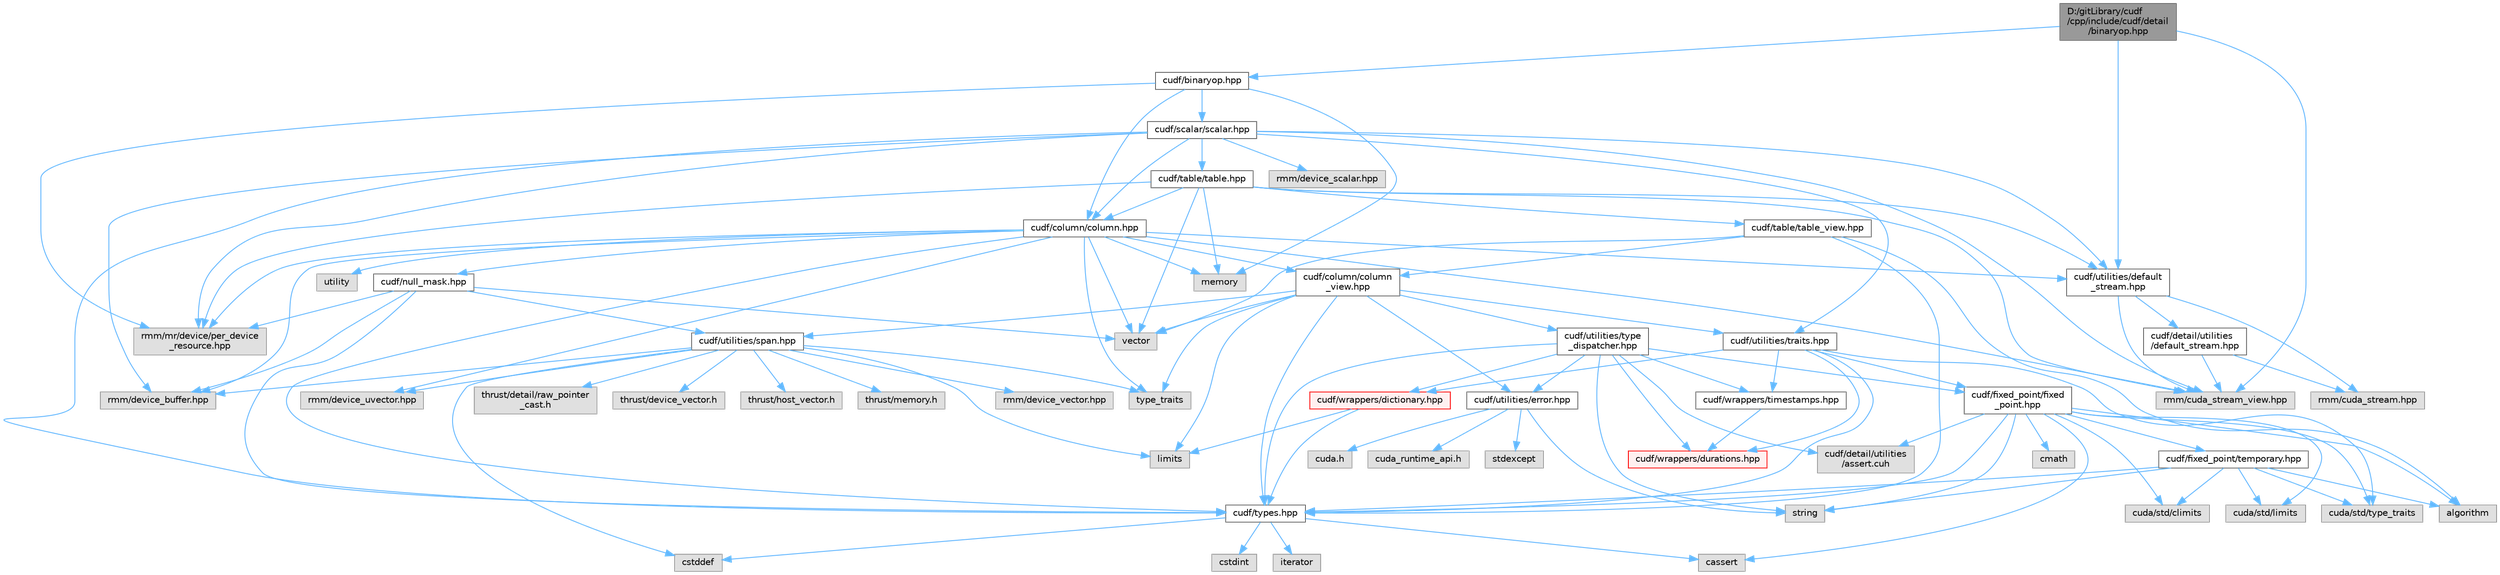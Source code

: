 digraph "D:/gitLibrary/cudf/cpp/include/cudf/detail/binaryop.hpp"
{
 // LATEX_PDF_SIZE
  bgcolor="transparent";
  edge [fontname=Helvetica,fontsize=10,labelfontname=Helvetica,labelfontsize=10];
  node [fontname=Helvetica,fontsize=10,shape=box,height=0.2,width=0.4];
  Node1 [id="Node000001",label="D:/gitLibrary/cudf\l/cpp/include/cudf/detail\l/binaryop.hpp",height=0.2,width=0.4,color="gray40", fillcolor="grey60", style="filled", fontcolor="black",tooltip=" "];
  Node1 -> Node2 [id="edge109_Node000001_Node000002",color="steelblue1",style="solid",tooltip=" "];
  Node2 [id="Node000002",label="cudf/binaryop.hpp",height=0.2,width=0.4,color="grey40", fillcolor="white", style="filled",URL="$binaryop_8hpp.html",tooltip="Column APIs for binary ops"];
  Node2 -> Node3 [id="edge110_Node000002_Node000003",color="steelblue1",style="solid",tooltip=" "];
  Node3 [id="Node000003",label="cudf/column/column.hpp",height=0.2,width=0.4,color="grey40", fillcolor="white", style="filled",URL="$column_8hpp.html",tooltip="Class definition for cudf::column"];
  Node3 -> Node4 [id="edge111_Node000003_Node000004",color="steelblue1",style="solid",tooltip=" "];
  Node4 [id="Node000004",label="cudf/column/column\l_view.hpp",height=0.2,width=0.4,color="grey40", fillcolor="white", style="filled",URL="$column__view_8hpp.html",tooltip="column view class definitions"];
  Node4 -> Node5 [id="edge112_Node000004_Node000005",color="steelblue1",style="solid",tooltip=" "];
  Node5 [id="Node000005",label="cudf/types.hpp",height=0.2,width=0.4,color="grey40", fillcolor="white", style="filled",URL="$types_8hpp.html",tooltip="Type declarations for libcudf."];
  Node5 -> Node6 [id="edge113_Node000005_Node000006",color="steelblue1",style="solid",tooltip=" "];
  Node6 [id="Node000006",label="cassert",height=0.2,width=0.4,color="grey60", fillcolor="#E0E0E0", style="filled",tooltip=" "];
  Node5 -> Node7 [id="edge114_Node000005_Node000007",color="steelblue1",style="solid",tooltip=" "];
  Node7 [id="Node000007",label="cstddef",height=0.2,width=0.4,color="grey60", fillcolor="#E0E0E0", style="filled",tooltip=" "];
  Node5 -> Node8 [id="edge115_Node000005_Node000008",color="steelblue1",style="solid",tooltip=" "];
  Node8 [id="Node000008",label="cstdint",height=0.2,width=0.4,color="grey60", fillcolor="#E0E0E0", style="filled",tooltip=" "];
  Node5 -> Node9 [id="edge116_Node000005_Node000009",color="steelblue1",style="solid",tooltip=" "];
  Node9 [id="Node000009",label="iterator",height=0.2,width=0.4,color="grey60", fillcolor="#E0E0E0", style="filled",tooltip=" "];
  Node4 -> Node10 [id="edge117_Node000004_Node000010",color="steelblue1",style="solid",tooltip=" "];
  Node10 [id="Node000010",label="cudf/utilities/error.hpp",height=0.2,width=0.4,color="grey40", fillcolor="white", style="filled",URL="$error_8hpp.html",tooltip=" "];
  Node10 -> Node11 [id="edge118_Node000010_Node000011",color="steelblue1",style="solid",tooltip=" "];
  Node11 [id="Node000011",label="cuda.h",height=0.2,width=0.4,color="grey60", fillcolor="#E0E0E0", style="filled",tooltip=" "];
  Node10 -> Node12 [id="edge119_Node000010_Node000012",color="steelblue1",style="solid",tooltip=" "];
  Node12 [id="Node000012",label="cuda_runtime_api.h",height=0.2,width=0.4,color="grey60", fillcolor="#E0E0E0", style="filled",tooltip=" "];
  Node10 -> Node13 [id="edge120_Node000010_Node000013",color="steelblue1",style="solid",tooltip=" "];
  Node13 [id="Node000013",label="stdexcept",height=0.2,width=0.4,color="grey60", fillcolor="#E0E0E0", style="filled",tooltip=" "];
  Node10 -> Node14 [id="edge121_Node000010_Node000014",color="steelblue1",style="solid",tooltip=" "];
  Node14 [id="Node000014",label="string",height=0.2,width=0.4,color="grey60", fillcolor="#E0E0E0", style="filled",tooltip=" "];
  Node4 -> Node15 [id="edge122_Node000004_Node000015",color="steelblue1",style="solid",tooltip=" "];
  Node15 [id="Node000015",label="cudf/utilities/span.hpp",height=0.2,width=0.4,color="grey40", fillcolor="white", style="filled",URL="$span_8hpp.html",tooltip=" "];
  Node15 -> Node16 [id="edge123_Node000015_Node000016",color="steelblue1",style="solid",tooltip=" "];
  Node16 [id="Node000016",label="rmm/device_buffer.hpp",height=0.2,width=0.4,color="grey60", fillcolor="#E0E0E0", style="filled",tooltip=" "];
  Node15 -> Node17 [id="edge124_Node000015_Node000017",color="steelblue1",style="solid",tooltip=" "];
  Node17 [id="Node000017",label="rmm/device_uvector.hpp",height=0.2,width=0.4,color="grey60", fillcolor="#E0E0E0", style="filled",tooltip=" "];
  Node15 -> Node18 [id="edge125_Node000015_Node000018",color="steelblue1",style="solid",tooltip=" "];
  Node18 [id="Node000018",label="rmm/device_vector.hpp",height=0.2,width=0.4,color="grey60", fillcolor="#E0E0E0", style="filled",tooltip=" "];
  Node15 -> Node19 [id="edge126_Node000015_Node000019",color="steelblue1",style="solid",tooltip=" "];
  Node19 [id="Node000019",label="thrust/detail/raw_pointer\l_cast.h",height=0.2,width=0.4,color="grey60", fillcolor="#E0E0E0", style="filled",tooltip=" "];
  Node15 -> Node20 [id="edge127_Node000015_Node000020",color="steelblue1",style="solid",tooltip=" "];
  Node20 [id="Node000020",label="thrust/device_vector.h",height=0.2,width=0.4,color="grey60", fillcolor="#E0E0E0", style="filled",tooltip=" "];
  Node15 -> Node21 [id="edge128_Node000015_Node000021",color="steelblue1",style="solid",tooltip=" "];
  Node21 [id="Node000021",label="thrust/host_vector.h",height=0.2,width=0.4,color="grey60", fillcolor="#E0E0E0", style="filled",tooltip=" "];
  Node15 -> Node22 [id="edge129_Node000015_Node000022",color="steelblue1",style="solid",tooltip=" "];
  Node22 [id="Node000022",label="thrust/memory.h",height=0.2,width=0.4,color="grey60", fillcolor="#E0E0E0", style="filled",tooltip=" "];
  Node15 -> Node7 [id="edge130_Node000015_Node000007",color="steelblue1",style="solid",tooltip=" "];
  Node15 -> Node23 [id="edge131_Node000015_Node000023",color="steelblue1",style="solid",tooltip=" "];
  Node23 [id="Node000023",label="limits",height=0.2,width=0.4,color="grey60", fillcolor="#E0E0E0", style="filled",tooltip=" "];
  Node15 -> Node24 [id="edge132_Node000015_Node000024",color="steelblue1",style="solid",tooltip=" "];
  Node24 [id="Node000024",label="type_traits",height=0.2,width=0.4,color="grey60", fillcolor="#E0E0E0", style="filled",tooltip=" "];
  Node4 -> Node25 [id="edge133_Node000004_Node000025",color="steelblue1",style="solid",tooltip=" "];
  Node25 [id="Node000025",label="cudf/utilities/traits.hpp",height=0.2,width=0.4,color="grey40", fillcolor="white", style="filled",URL="$traits_8hpp.html",tooltip=" "];
  Node25 -> Node26 [id="edge134_Node000025_Node000026",color="steelblue1",style="solid",tooltip=" "];
  Node26 [id="Node000026",label="cudf/fixed_point/fixed\l_point.hpp",height=0.2,width=0.4,color="grey40", fillcolor="white", style="filled",URL="$fixed__point_8hpp.html",tooltip="Class definition for fixed point data type"];
  Node26 -> Node27 [id="edge135_Node000026_Node000027",color="steelblue1",style="solid",tooltip=" "];
  Node27 [id="Node000027",label="cudf/detail/utilities\l/assert.cuh",height=0.2,width=0.4,color="grey60", fillcolor="#E0E0E0", style="filled",tooltip=" "];
  Node26 -> Node28 [id="edge136_Node000026_Node000028",color="steelblue1",style="solid",tooltip=" "];
  Node28 [id="Node000028",label="cudf/fixed_point/temporary.hpp",height=0.2,width=0.4,color="grey40", fillcolor="white", style="filled",URL="$temporary_8hpp.html",tooltip=" "];
  Node28 -> Node5 [id="edge137_Node000028_Node000005",color="steelblue1",style="solid",tooltip=" "];
  Node28 -> Node29 [id="edge138_Node000028_Node000029",color="steelblue1",style="solid",tooltip=" "];
  Node29 [id="Node000029",label="cuda/std/climits",height=0.2,width=0.4,color="grey60", fillcolor="#E0E0E0", style="filled",tooltip=" "];
  Node28 -> Node30 [id="edge139_Node000028_Node000030",color="steelblue1",style="solid",tooltip=" "];
  Node30 [id="Node000030",label="cuda/std/limits",height=0.2,width=0.4,color="grey60", fillcolor="#E0E0E0", style="filled",tooltip=" "];
  Node28 -> Node31 [id="edge140_Node000028_Node000031",color="steelblue1",style="solid",tooltip=" "];
  Node31 [id="Node000031",label="cuda/std/type_traits",height=0.2,width=0.4,color="grey60", fillcolor="#E0E0E0", style="filled",tooltip=" "];
  Node28 -> Node32 [id="edge141_Node000028_Node000032",color="steelblue1",style="solid",tooltip=" "];
  Node32 [id="Node000032",label="algorithm",height=0.2,width=0.4,color="grey60", fillcolor="#E0E0E0", style="filled",tooltip=" "];
  Node28 -> Node14 [id="edge142_Node000028_Node000014",color="steelblue1",style="solid",tooltip=" "];
  Node26 -> Node5 [id="edge143_Node000026_Node000005",color="steelblue1",style="solid",tooltip=" "];
  Node26 -> Node29 [id="edge144_Node000026_Node000029",color="steelblue1",style="solid",tooltip=" "];
  Node26 -> Node30 [id="edge145_Node000026_Node000030",color="steelblue1",style="solid",tooltip=" "];
  Node26 -> Node31 [id="edge146_Node000026_Node000031",color="steelblue1",style="solid",tooltip=" "];
  Node26 -> Node32 [id="edge147_Node000026_Node000032",color="steelblue1",style="solid",tooltip=" "];
  Node26 -> Node6 [id="edge148_Node000026_Node000006",color="steelblue1",style="solid",tooltip=" "];
  Node26 -> Node33 [id="edge149_Node000026_Node000033",color="steelblue1",style="solid",tooltip=" "];
  Node33 [id="Node000033",label="cmath",height=0.2,width=0.4,color="grey60", fillcolor="#E0E0E0", style="filled",tooltip=" "];
  Node26 -> Node14 [id="edge150_Node000026_Node000014",color="steelblue1",style="solid",tooltip=" "];
  Node25 -> Node5 [id="edge151_Node000025_Node000005",color="steelblue1",style="solid",tooltip=" "];
  Node25 -> Node34 [id="edge152_Node000025_Node000034",color="steelblue1",style="solid",tooltip=" "];
  Node34 [id="Node000034",label="cudf/wrappers/dictionary.hpp",height=0.2,width=0.4,color="red", fillcolor="#FFF0F0", style="filled",URL="$dictionary_8hpp.html",tooltip="Concrete type definition for dictionary columns."];
  Node34 -> Node5 [id="edge153_Node000034_Node000005",color="steelblue1",style="solid",tooltip=" "];
  Node34 -> Node23 [id="edge154_Node000034_Node000023",color="steelblue1",style="solid",tooltip=" "];
  Node25 -> Node36 [id="edge155_Node000025_Node000036",color="steelblue1",style="solid",tooltip=" "];
  Node36 [id="Node000036",label="cudf/wrappers/durations.hpp",height=0.2,width=0.4,color="red", fillcolor="#FFF0F0", style="filled",URL="$durations_8hpp.html",tooltip="Concrete type definitions for int32_t and int64_t durations in varying resolutions."];
  Node25 -> Node38 [id="edge156_Node000025_Node000038",color="steelblue1",style="solid",tooltip=" "];
  Node38 [id="Node000038",label="cudf/wrappers/timestamps.hpp",height=0.2,width=0.4,color="grey40", fillcolor="white", style="filled",URL="$timestamps_8hpp.html",tooltip="Concrete type definitions for int32_t and int64_t timestamps in varying resolutions as durations sinc..."];
  Node38 -> Node36 [id="edge157_Node000038_Node000036",color="steelblue1",style="solid",tooltip=" "];
  Node25 -> Node31 [id="edge158_Node000025_Node000031",color="steelblue1",style="solid",tooltip=" "];
  Node4 -> Node39 [id="edge159_Node000004_Node000039",color="steelblue1",style="solid",tooltip=" "];
  Node39 [id="Node000039",label="cudf/utilities/type\l_dispatcher.hpp",height=0.2,width=0.4,color="grey40", fillcolor="white", style="filled",URL="$type__dispatcher_8hpp.html",tooltip="Defines the mapping between cudf::type_id runtime type information and concrete C++ types."];
  Node39 -> Node27 [id="edge160_Node000039_Node000027",color="steelblue1",style="solid",tooltip=" "];
  Node39 -> Node26 [id="edge161_Node000039_Node000026",color="steelblue1",style="solid",tooltip=" "];
  Node39 -> Node5 [id="edge162_Node000039_Node000005",color="steelblue1",style="solid",tooltip=" "];
  Node39 -> Node10 [id="edge163_Node000039_Node000010",color="steelblue1",style="solid",tooltip=" "];
  Node39 -> Node34 [id="edge164_Node000039_Node000034",color="steelblue1",style="solid",tooltip=" "];
  Node39 -> Node36 [id="edge165_Node000039_Node000036",color="steelblue1",style="solid",tooltip=" "];
  Node39 -> Node38 [id="edge166_Node000039_Node000038",color="steelblue1",style="solid",tooltip=" "];
  Node39 -> Node14 [id="edge167_Node000039_Node000014",color="steelblue1",style="solid",tooltip=" "];
  Node4 -> Node23 [id="edge168_Node000004_Node000023",color="steelblue1",style="solid",tooltip=" "];
  Node4 -> Node24 [id="edge169_Node000004_Node000024",color="steelblue1",style="solid",tooltip=" "];
  Node4 -> Node40 [id="edge170_Node000004_Node000040",color="steelblue1",style="solid",tooltip=" "];
  Node40 [id="Node000040",label="vector",height=0.2,width=0.4,color="grey60", fillcolor="#E0E0E0", style="filled",tooltip=" "];
  Node3 -> Node41 [id="edge171_Node000003_Node000041",color="steelblue1",style="solid",tooltip=" "];
  Node41 [id="Node000041",label="cudf/null_mask.hpp",height=0.2,width=0.4,color="grey40", fillcolor="white", style="filled",URL="$null__mask_8hpp.html",tooltip="APIs for managing validity bitmasks"];
  Node41 -> Node5 [id="edge172_Node000041_Node000005",color="steelblue1",style="solid",tooltip=" "];
  Node41 -> Node15 [id="edge173_Node000041_Node000015",color="steelblue1",style="solid",tooltip=" "];
  Node41 -> Node16 [id="edge174_Node000041_Node000016",color="steelblue1",style="solid",tooltip=" "];
  Node41 -> Node42 [id="edge175_Node000041_Node000042",color="steelblue1",style="solid",tooltip=" "];
  Node42 [id="Node000042",label="rmm/mr/device/per_device\l_resource.hpp",height=0.2,width=0.4,color="grey60", fillcolor="#E0E0E0", style="filled",tooltip=" "];
  Node41 -> Node40 [id="edge176_Node000041_Node000040",color="steelblue1",style="solid",tooltip=" "];
  Node3 -> Node5 [id="edge177_Node000003_Node000005",color="steelblue1",style="solid",tooltip=" "];
  Node3 -> Node43 [id="edge178_Node000003_Node000043",color="steelblue1",style="solid",tooltip=" "];
  Node43 [id="Node000043",label="cudf/utilities/default\l_stream.hpp",height=0.2,width=0.4,color="grey40", fillcolor="white", style="filled",URL="$utilities_2default__stream_8hpp.html",tooltip=" "];
  Node43 -> Node44 [id="edge179_Node000043_Node000044",color="steelblue1",style="solid",tooltip=" "];
  Node44 [id="Node000044",label="cudf/detail/utilities\l/default_stream.hpp",height=0.2,width=0.4,color="grey40", fillcolor="white", style="filled",URL="$detail_2utilities_2default__stream_8hpp.html",tooltip=" "];
  Node44 -> Node45 [id="edge180_Node000044_Node000045",color="steelblue1",style="solid",tooltip=" "];
  Node45 [id="Node000045",label="rmm/cuda_stream.hpp",height=0.2,width=0.4,color="grey60", fillcolor="#E0E0E0", style="filled",tooltip=" "];
  Node44 -> Node46 [id="edge181_Node000044_Node000046",color="steelblue1",style="solid",tooltip=" "];
  Node46 [id="Node000046",label="rmm/cuda_stream_view.hpp",height=0.2,width=0.4,color="grey60", fillcolor="#E0E0E0", style="filled",tooltip=" "];
  Node43 -> Node45 [id="edge182_Node000043_Node000045",color="steelblue1",style="solid",tooltip=" "];
  Node43 -> Node46 [id="edge183_Node000043_Node000046",color="steelblue1",style="solid",tooltip=" "];
  Node3 -> Node46 [id="edge184_Node000003_Node000046",color="steelblue1",style="solid",tooltip=" "];
  Node3 -> Node16 [id="edge185_Node000003_Node000016",color="steelblue1",style="solid",tooltip=" "];
  Node3 -> Node17 [id="edge186_Node000003_Node000017",color="steelblue1",style="solid",tooltip=" "];
  Node3 -> Node42 [id="edge187_Node000003_Node000042",color="steelblue1",style="solid",tooltip=" "];
  Node3 -> Node47 [id="edge188_Node000003_Node000047",color="steelblue1",style="solid",tooltip=" "];
  Node47 [id="Node000047",label="memory",height=0.2,width=0.4,color="grey60", fillcolor="#E0E0E0", style="filled",tooltip=" "];
  Node3 -> Node24 [id="edge189_Node000003_Node000024",color="steelblue1",style="solid",tooltip=" "];
  Node3 -> Node48 [id="edge190_Node000003_Node000048",color="steelblue1",style="solid",tooltip=" "];
  Node48 [id="Node000048",label="utility",height=0.2,width=0.4,color="grey60", fillcolor="#E0E0E0", style="filled",tooltip=" "];
  Node3 -> Node40 [id="edge191_Node000003_Node000040",color="steelblue1",style="solid",tooltip=" "];
  Node2 -> Node49 [id="edge192_Node000002_Node000049",color="steelblue1",style="solid",tooltip=" "];
  Node49 [id="Node000049",label="cudf/scalar/scalar.hpp",height=0.2,width=0.4,color="grey40", fillcolor="white", style="filled",URL="$scalar_8hpp.html",tooltip="Class definitions for cudf::scalar"];
  Node49 -> Node3 [id="edge193_Node000049_Node000003",color="steelblue1",style="solid",tooltip=" "];
  Node49 -> Node50 [id="edge194_Node000049_Node000050",color="steelblue1",style="solid",tooltip=" "];
  Node50 [id="Node000050",label="cudf/table/table.hpp",height=0.2,width=0.4,color="grey40", fillcolor="white", style="filled",URL="$table_8hpp.html",tooltip="Class definition for cudf::table"];
  Node50 -> Node3 [id="edge195_Node000050_Node000003",color="steelblue1",style="solid",tooltip=" "];
  Node50 -> Node51 [id="edge196_Node000050_Node000051",color="steelblue1",style="solid",tooltip=" "];
  Node51 [id="Node000051",label="cudf/table/table_view.hpp",height=0.2,width=0.4,color="grey40", fillcolor="white", style="filled",URL="$table__view_8hpp.html",tooltip="Class definitions for (mutable)_table_view"];
  Node51 -> Node4 [id="edge197_Node000051_Node000004",color="steelblue1",style="solid",tooltip=" "];
  Node51 -> Node5 [id="edge198_Node000051_Node000005",color="steelblue1",style="solid",tooltip=" "];
  Node51 -> Node32 [id="edge199_Node000051_Node000032",color="steelblue1",style="solid",tooltip=" "];
  Node51 -> Node40 [id="edge200_Node000051_Node000040",color="steelblue1",style="solid",tooltip=" "];
  Node50 -> Node43 [id="edge201_Node000050_Node000043",color="steelblue1",style="solid",tooltip=" "];
  Node50 -> Node46 [id="edge202_Node000050_Node000046",color="steelblue1",style="solid",tooltip=" "];
  Node50 -> Node42 [id="edge203_Node000050_Node000042",color="steelblue1",style="solid",tooltip=" "];
  Node50 -> Node47 [id="edge204_Node000050_Node000047",color="steelblue1",style="solid",tooltip=" "];
  Node50 -> Node40 [id="edge205_Node000050_Node000040",color="steelblue1",style="solid",tooltip=" "];
  Node49 -> Node5 [id="edge206_Node000049_Node000005",color="steelblue1",style="solid",tooltip=" "];
  Node49 -> Node43 [id="edge207_Node000049_Node000043",color="steelblue1",style="solid",tooltip=" "];
  Node49 -> Node25 [id="edge208_Node000049_Node000025",color="steelblue1",style="solid",tooltip=" "];
  Node49 -> Node46 [id="edge209_Node000049_Node000046",color="steelblue1",style="solid",tooltip=" "];
  Node49 -> Node16 [id="edge210_Node000049_Node000016",color="steelblue1",style="solid",tooltip=" "];
  Node49 -> Node52 [id="edge211_Node000049_Node000052",color="steelblue1",style="solid",tooltip=" "];
  Node52 [id="Node000052",label="rmm/device_scalar.hpp",height=0.2,width=0.4,color="grey60", fillcolor="#E0E0E0", style="filled",tooltip=" "];
  Node49 -> Node42 [id="edge212_Node000049_Node000042",color="steelblue1",style="solid",tooltip=" "];
  Node2 -> Node42 [id="edge213_Node000002_Node000042",color="steelblue1",style="solid",tooltip=" "];
  Node2 -> Node47 [id="edge214_Node000002_Node000047",color="steelblue1",style="solid",tooltip=" "];
  Node1 -> Node43 [id="edge215_Node000001_Node000043",color="steelblue1",style="solid",tooltip=" "];
  Node1 -> Node46 [id="edge216_Node000001_Node000046",color="steelblue1",style="solid",tooltip=" "];
}
